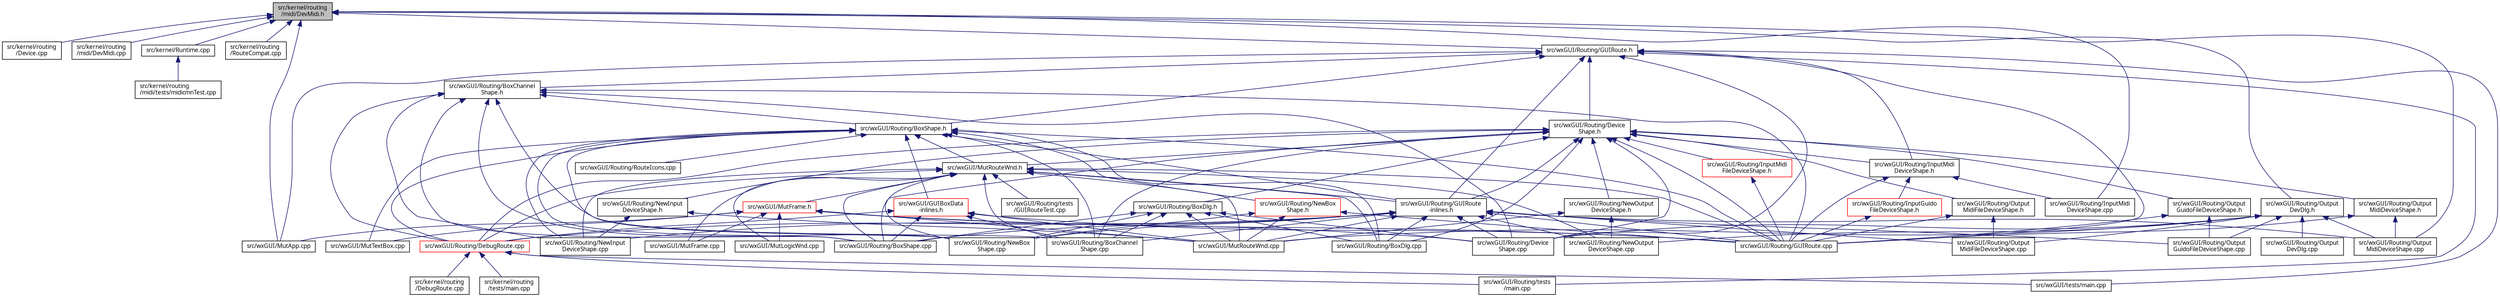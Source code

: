 digraph "src/kernel/routing/midi/DevMidi.h"
{
  edge [fontname="Sans",fontsize="10",labelfontname="Sans",labelfontsize="10"];
  node [fontname="Sans",fontsize="10",shape=record];
  Node53 [label="src/kernel/routing\l/midi/DevMidi.h",height=0.2,width=0.4,color="black", fillcolor="grey75", style="filled", fontcolor="black"];
  Node53 -> Node54 [dir="back",color="midnightblue",fontsize="10",style="solid",fontname="Sans"];
  Node54 [label="src/kernel/routing\l/Device.cpp",height=0.2,width=0.4,color="black", fillcolor="white", style="filled",URL="$d2/dc0/Device_8cpp.html",tooltip="Devices for routing. "];
  Node53 -> Node55 [dir="back",color="midnightblue",fontsize="10",style="solid",fontname="Sans"];
  Node55 [label="src/kernel/routing\l/midi/DevMidi.cpp",height=0.2,width=0.4,color="black", fillcolor="white", style="filled",URL="$df/d8f/DevMidi_8cpp.html",tooltip="Midi Port IO (Mutabor layer) "];
  Node53 -> Node56 [dir="back",color="midnightblue",fontsize="10",style="solid",fontname="Sans"];
  Node56 [label="src/kernel/Runtime.cpp",height=0.2,width=0.4,color="black", fillcolor="white", style="filled",URL="$db/d80/Runtime_8cpp.html"];
  Node56 -> Node57 [dir="back",color="midnightblue",fontsize="10",style="solid",fontname="Sans"];
  Node57 [label="src/kernel/routing\l/midi/tests/midicmnTest.cpp",height=0.2,width=0.4,color="black", fillcolor="white", style="filled",URL="$d8/d59/midicmnTest_8cpp.html"];
  Node53 -> Node58 [dir="back",color="midnightblue",fontsize="10",style="solid",fontname="Sans"];
  Node58 [label="src/kernel/routing\l/RouteCompat.cpp",height=0.2,width=0.4,color="black", fillcolor="white", style="filled",URL="$dd/db8/RouteCompat_8cpp.html",tooltip="Routing. "];
  Node53 -> Node59 [dir="back",color="midnightblue",fontsize="10",style="solid",fontname="Sans"];
  Node59 [label="src/wxGUI/Routing/GUIRoute.h",height=0.2,width=0.4,color="black", fillcolor="white", style="filled",URL="$d6/dfa/GUIRoute_8h.html"];
  Node59 -> Node60 [dir="back",color="midnightblue",fontsize="10",style="solid",fontname="Sans"];
  Node60 [label="src/wxGUI/Routing/Device\lShape.h",height=0.2,width=0.4,color="black", fillcolor="white", style="filled",URL="$d9/d4d/DeviceShape_8h.html",tooltip="Device shape base class for route window. "];
  Node60 -> Node61 [dir="back",color="midnightblue",fontsize="10",style="solid",fontname="Sans"];
  Node61 [label="src/wxGUI/MutRouteWnd.h",height=0.2,width=0.4,color="black", fillcolor="white", style="filled",URL="$d3/dd7/MutRouteWnd_8h.html"];
  Node61 -> Node62 [dir="back",color="midnightblue",fontsize="10",style="solid",fontname="Sans"];
  Node62 [label="src/wxGUI/MutFrame.h",height=0.2,width=0.4,color="red", fillcolor="white", style="filled",URL="$dd/db5/MutFrame_8h.html"];
  Node62 -> Node67 [dir="back",color="midnightblue",fontsize="10",style="solid",fontname="Sans"];
  Node67 [label="src/wxGUI/MutApp.cpp",height=0.2,width=0.4,color="black", fillcolor="white", style="filled",URL="$d5/d1c/MutApp_8cpp.html",tooltip="Mutabor Application. "];
  Node62 -> Node73 [dir="back",color="midnightblue",fontsize="10",style="solid",fontname="Sans"];
  Node73 [label="src/wxGUI/MutFrame.cpp",height=0.2,width=0.4,color="black", fillcolor="white", style="filled",URL="$dc/df3/MutFrame_8cpp.html",tooltip="Mutabor Frame. "];
  Node62 -> Node80 [dir="back",color="midnightblue",fontsize="10",style="solid",fontname="Sans"];
  Node80 [label="src/wxGUI/MutLogicWnd.cpp",height=0.2,width=0.4,color="black", fillcolor="white", style="filled",URL="$df/d11/MutLogicWnd_8cpp.html",tooltip="Logic window. "];
  Node62 -> Node74 [dir="back",color="midnightblue",fontsize="10",style="solid",fontname="Sans"];
  Node74 [label="src/wxGUI/MutRouteWnd.cpp",height=0.2,width=0.4,color="black", fillcolor="white", style="filled",URL="$dc/def/MutRouteWnd_8cpp.html",tooltip="Routing window. "];
  Node62 -> Node81 [dir="back",color="midnightblue",fontsize="10",style="solid",fontname="Sans"];
  Node81 [label="src/wxGUI/MutTextBox.cpp",height=0.2,width=0.4,color="black", fillcolor="white", style="filled",URL="$df/d3c/MutTextBox_8cpp.html",tooltip="Textbox for Lists. "];
  Node62 -> Node82 [dir="back",color="midnightblue",fontsize="10",style="solid",fontname="Sans"];
  Node82 [label="src/wxGUI/Routing/Device\lShape.cpp",height=0.2,width=0.4,color="black", fillcolor="white", style="filled",URL="$d9/d94/DeviceShape_8cpp.html",tooltip="Device shape base class for route window. "];
  Node62 -> Node76 [dir="back",color="midnightblue",fontsize="10",style="solid",fontname="Sans"];
  Node76 [label="src/wxGUI/Routing/GUIRoute.cpp",height=0.2,width=0.4,color="black", fillcolor="white", style="filled",URL="$d4/dee/GUIRoute_8cpp.html"];
  Node61 -> Node73 [dir="back",color="midnightblue",fontsize="10",style="solid",fontname="Sans"];
  Node61 -> Node80 [dir="back",color="midnightblue",fontsize="10",style="solid",fontname="Sans"];
  Node61 -> Node74 [dir="back",color="midnightblue",fontsize="10",style="solid",fontname="Sans"];
  Node61 -> Node83 [dir="back",color="midnightblue",fontsize="10",style="solid",fontname="Sans"];
  Node83 [label="src/wxGUI/Routing/GUIRoute\l-inlines.h",height=0.2,width=0.4,color="black", fillcolor="white", style="filled",URL="$d2/d73/GUIRoute-inlines_8h.html"];
  Node83 -> Node74 [dir="back",color="midnightblue",fontsize="10",style="solid",fontname="Sans"];
  Node83 -> Node84 [dir="back",color="midnightblue",fontsize="10",style="solid",fontname="Sans"];
  Node84 [label="src/wxGUI/Routing/BoxChannel\lShape.cpp",height=0.2,width=0.4,color="black", fillcolor="white", style="filled",URL="$d9/d24/BoxChannelShape_8cpp.html",tooltip="Box shape for route window. "];
  Node83 -> Node85 [dir="back",color="midnightblue",fontsize="10",style="solid",fontname="Sans"];
  Node85 [label="src/wxGUI/Routing/BoxDlg.cpp",height=0.2,width=0.4,color="black", fillcolor="white", style="filled",URL="$d3/d2a/BoxDlg_8cpp.html",tooltip="Box dialog. "];
  Node83 -> Node86 [dir="back",color="midnightblue",fontsize="10",style="solid",fontname="Sans"];
  Node86 [label="src/wxGUI/Routing/BoxShape.cpp",height=0.2,width=0.4,color="black", fillcolor="white", style="filled",URL="$d8/db4/BoxShape_8cpp.html",tooltip="Box shape for route window. "];
  Node83 -> Node87 [dir="back",color="midnightblue",fontsize="10",style="solid",fontname="Sans"];
  Node87 [label="src/wxGUI/Routing/DebugRoute.cpp",height=0.2,width=0.4,color="red", fillcolor="white", style="filled",URL="$dc/de8/wxGUI_2Routing_2DebugRoute_8cpp.html",tooltip="Debug functions for routing system. "];
  Node87 -> Node88 [dir="back",color="midnightblue",fontsize="10",style="solid",fontname="Sans"];
  Node88 [label="src/kernel/routing\l/DebugRoute.cpp",height=0.2,width=0.4,color="black", fillcolor="white", style="filled",URL="$d8/d1c/kernel_2routing_2DebugRoute_8cpp.html"];
  Node87 -> Node89 [dir="back",color="midnightblue",fontsize="10",style="solid",fontname="Sans"];
  Node89 [label="src/kernel/routing\l/tests/main.cpp",height=0.2,width=0.4,color="black", fillcolor="white", style="filled",URL="$d1/de6/kernel_2routing_2tests_2main_8cpp.html"];
  Node87 -> Node91 [dir="back",color="midnightblue",fontsize="10",style="solid",fontname="Sans"];
  Node91 [label="src/wxGUI/Routing/tests\l/main.cpp",height=0.2,width=0.4,color="black", fillcolor="white", style="filled",URL="$da/dee/wxGUI_2Routing_2tests_2main_8cpp.html"];
  Node87 -> Node92 [dir="back",color="midnightblue",fontsize="10",style="solid",fontname="Sans"];
  Node92 [label="src/wxGUI/tests/main.cpp",height=0.2,width=0.4,color="black", fillcolor="white", style="filled",URL="$d9/d27/wxGUI_2tests_2main_8cpp.html"];
  Node83 -> Node82 [dir="back",color="midnightblue",fontsize="10",style="solid",fontname="Sans"];
  Node83 -> Node76 [dir="back",color="midnightblue",fontsize="10",style="solid",fontname="Sans"];
  Node83 -> Node93 [dir="back",color="midnightblue",fontsize="10",style="solid",fontname="Sans"];
  Node93 [label="src/wxGUI/Routing/NewBox\lShape.cpp",height=0.2,width=0.4,color="black", fillcolor="white", style="filled",URL="$d8/dba/NewBoxShape_8cpp.html",tooltip="New box shape for route window. "];
  Node83 -> Node94 [dir="back",color="midnightblue",fontsize="10",style="solid",fontname="Sans"];
  Node94 [label="src/wxGUI/Routing/NewInput\lDeviceShape.cpp",height=0.2,width=0.4,color="black", fillcolor="white", style="filled",URL="$df/d62/NewInputDeviceShape_8cpp.html",tooltip="Devices Basisklassen. "];
  Node83 -> Node95 [dir="back",color="midnightblue",fontsize="10",style="solid",fontname="Sans"];
  Node95 [label="src/wxGUI/Routing/NewOutput\lDeviceShape.cpp",height=0.2,width=0.4,color="black", fillcolor="white", style="filled",URL="$d1/d73/NewOutputDeviceShape_8cpp.html",tooltip="New output device shape for route window. "];
  Node83 -> Node96 [dir="back",color="midnightblue",fontsize="10",style="solid",fontname="Sans"];
  Node96 [label="src/wxGUI/Routing/Output\lGuidoFileDeviceShape.cpp",height=0.2,width=0.4,color="black", fillcolor="white", style="filled",URL="$d3/d21/OutputGuidoFileDeviceShape_8cpp.html",tooltip="Input device shape for reading GUIDO files in the route window. "];
  Node83 -> Node97 [dir="back",color="midnightblue",fontsize="10",style="solid",fontname="Sans"];
  Node97 [label="src/wxGUI/Routing/Output\lMidiDeviceShape.cpp",height=0.2,width=0.4,color="black", fillcolor="white", style="filled",URL="$d6/d68/OutputMidiDeviceShape_8cpp.html",tooltip="MIDI input device shape for route window. "];
  Node83 -> Node98 [dir="back",color="midnightblue",fontsize="10",style="solid",fontname="Sans"];
  Node98 [label="src/wxGUI/Routing/Output\lMidiFileDeviceShape.cpp",height=0.2,width=0.4,color="black", fillcolor="white", style="filled",URL="$d5/d00/OutputMidiFileDeviceShape_8cpp.html",tooltip="Midi fiele input device shape for route window. "];
  Node61 -> Node84 [dir="back",color="midnightblue",fontsize="10",style="solid",fontname="Sans"];
  Node61 -> Node85 [dir="back",color="midnightblue",fontsize="10",style="solid",fontname="Sans"];
  Node61 -> Node86 [dir="back",color="midnightblue",fontsize="10",style="solid",fontname="Sans"];
  Node61 -> Node87 [dir="back",color="midnightblue",fontsize="10",style="solid",fontname="Sans"];
  Node61 -> Node76 [dir="back",color="midnightblue",fontsize="10",style="solid",fontname="Sans"];
  Node61 -> Node93 [dir="back",color="midnightblue",fontsize="10",style="solid",fontname="Sans"];
  Node61 -> Node94 [dir="back",color="midnightblue",fontsize="10",style="solid",fontname="Sans"];
  Node61 -> Node95 [dir="back",color="midnightblue",fontsize="10",style="solid",fontname="Sans"];
  Node61 -> Node99 [dir="back",color="midnightblue",fontsize="10",style="solid",fontname="Sans"];
  Node99 [label="src/wxGUI/Routing/tests\l/GUIRouteTest.cpp",height=0.2,width=0.4,color="black", fillcolor="white", style="filled",URL="$d9/d20/GUIRouteTest_8cpp.html"];
  Node60 -> Node100 [dir="back",color="midnightblue",fontsize="10",style="solid",fontname="Sans"];
  Node100 [label="src/wxGUI/Routing/BoxDlg.h",height=0.2,width=0.4,color="black", fillcolor="white", style="filled",URL="$d9/dd2/BoxDlg_8h.html"];
  Node100 -> Node74 [dir="back",color="midnightblue",fontsize="10",style="solid",fontname="Sans"];
  Node100 -> Node84 [dir="back",color="midnightblue",fontsize="10",style="solid",fontname="Sans"];
  Node100 -> Node85 [dir="back",color="midnightblue",fontsize="10",style="solid",fontname="Sans"];
  Node100 -> Node86 [dir="back",color="midnightblue",fontsize="10",style="solid",fontname="Sans"];
  Node100 -> Node82 [dir="back",color="midnightblue",fontsize="10",style="solid",fontname="Sans"];
  Node100 -> Node93 [dir="back",color="midnightblue",fontsize="10",style="solid",fontname="Sans"];
  Node60 -> Node101 [dir="back",color="midnightblue",fontsize="10",style="solid",fontname="Sans"];
  Node101 [label="src/wxGUI/Routing/NewInput\lDeviceShape.h",height=0.2,width=0.4,color="black", fillcolor="white", style="filled",URL="$d5/dba/NewInputDeviceShape_8h.html",tooltip="New input device shape for route window. "];
  Node101 -> Node74 [dir="back",color="midnightblue",fontsize="10",style="solid",fontname="Sans"];
  Node101 -> Node94 [dir="back",color="midnightblue",fontsize="10",style="solid",fontname="Sans"];
  Node60 -> Node102 [dir="back",color="midnightblue",fontsize="10",style="solid",fontname="Sans"];
  Node102 [label="src/wxGUI/Routing/NewOutput\lDeviceShape.h",height=0.2,width=0.4,color="black", fillcolor="white", style="filled",URL="$df/d7b/NewOutputDeviceShape_8h.html",tooltip="New output device shape for route window. "];
  Node102 -> Node74 [dir="back",color="midnightblue",fontsize="10",style="solid",fontname="Sans"];
  Node102 -> Node95 [dir="back",color="midnightblue",fontsize="10",style="solid",fontname="Sans"];
  Node60 -> Node83 [dir="back",color="midnightblue",fontsize="10",style="solid",fontname="Sans"];
  Node60 -> Node84 [dir="back",color="midnightblue",fontsize="10",style="solid",fontname="Sans"];
  Node60 -> Node85 [dir="back",color="midnightblue",fontsize="10",style="solid",fontname="Sans"];
  Node60 -> Node86 [dir="back",color="midnightblue",fontsize="10",style="solid",fontname="Sans"];
  Node60 -> Node87 [dir="back",color="midnightblue",fontsize="10",style="solid",fontname="Sans"];
  Node60 -> Node82 [dir="back",color="midnightblue",fontsize="10",style="solid",fontname="Sans"];
  Node60 -> Node76 [dir="back",color="midnightblue",fontsize="10",style="solid",fontname="Sans"];
  Node60 -> Node103 [dir="back",color="midnightblue",fontsize="10",style="solid",fontname="Sans"];
  Node103 [label="src/wxGUI/Routing/Output\lMidiDeviceShape.h",height=0.2,width=0.4,color="black", fillcolor="white", style="filled",URL="$d8/dcb/OutputMidiDeviceShape_8h.html",tooltip="MIDI output device shape for route window. "];
  Node103 -> Node76 [dir="back",color="midnightblue",fontsize="10",style="solid",fontname="Sans"];
  Node103 -> Node97 [dir="back",color="midnightblue",fontsize="10",style="solid",fontname="Sans"];
  Node60 -> Node104 [dir="back",color="midnightblue",fontsize="10",style="solid",fontname="Sans"];
  Node104 [label="src/wxGUI/Routing/Output\lMidiFileDeviceShape.h",height=0.2,width=0.4,color="black", fillcolor="white", style="filled",URL="$d4/de8/OutputMidiFileDeviceShape_8h.html",tooltip="MIDI file input device shape. "];
  Node104 -> Node76 [dir="back",color="midnightblue",fontsize="10",style="solid",fontname="Sans"];
  Node104 -> Node98 [dir="back",color="midnightblue",fontsize="10",style="solid",fontname="Sans"];
  Node60 -> Node105 [dir="back",color="midnightblue",fontsize="10",style="solid",fontname="Sans"];
  Node105 [label="src/wxGUI/Routing/Output\lGuidoFileDeviceShape.h",height=0.2,width=0.4,color="black", fillcolor="white", style="filled",URL="$db/d77/OutputGuidoFileDeviceShape_8h.html",tooltip="Devices Basisklassen. "];
  Node105 -> Node76 [dir="back",color="midnightblue",fontsize="10",style="solid",fontname="Sans"];
  Node105 -> Node96 [dir="back",color="midnightblue",fontsize="10",style="solid",fontname="Sans"];
  Node60 -> Node106 [dir="back",color="midnightblue",fontsize="10",style="solid",fontname="Sans"];
  Node106 [label="src/wxGUI/Routing/InputMidi\lDeviceShape.h",height=0.2,width=0.4,color="black", fillcolor="white", style="filled",URL="$d3/d5e/InputMidiDeviceShape_8h.html",tooltip="MIDI input device shape for route window. "];
  Node106 -> Node76 [dir="back",color="midnightblue",fontsize="10",style="solid",fontname="Sans"];
  Node106 -> Node107 [dir="back",color="midnightblue",fontsize="10",style="solid",fontname="Sans"];
  Node107 [label="src/wxGUI/Routing/InputGuido\lFileDeviceShape.h",height=0.2,width=0.4,color="red", fillcolor="white", style="filled",URL="$d9/d0d/InputGuidoFileDeviceShape_8h.html",tooltip="Guido/Salieri file input device class. "];
  Node107 -> Node76 [dir="back",color="midnightblue",fontsize="10",style="solid",fontname="Sans"];
  Node106 -> Node109 [dir="back",color="midnightblue",fontsize="10",style="solid",fontname="Sans"];
  Node109 [label="src/wxGUI/Routing/InputMidi\lDeviceShape.cpp",height=0.2,width=0.4,color="black", fillcolor="white", style="filled",URL="$d1/d14/InputMidiDeviceShape_8cpp.html",tooltip="MIDI input device shape for route window. "];
  Node60 -> Node110 [dir="back",color="midnightblue",fontsize="10",style="solid",fontname="Sans"];
  Node110 [label="src/wxGUI/Routing/InputMidi\lFileDeviceShape.h",height=0.2,width=0.4,color="red", fillcolor="white", style="filled",URL="$d1/da8/InputMidiFileDeviceShape_8h.html",tooltip="MIDI file input device shape. "];
  Node110 -> Node76 [dir="back",color="midnightblue",fontsize="10",style="solid",fontname="Sans"];
  Node59 -> Node112 [dir="back",color="midnightblue",fontsize="10",style="solid",fontname="Sans"];
  Node112 [label="src/wxGUI/Routing/BoxShape.h",height=0.2,width=0.4,color="black", fillcolor="white", style="filled",URL="$d9/d49/BoxShape_8h.html",tooltip="Box shape for route window. "];
  Node112 -> Node61 [dir="back",color="midnightblue",fontsize="10",style="solid",fontname="Sans"];
  Node112 -> Node113 [dir="back",color="midnightblue",fontsize="10",style="solid",fontname="Sans"];
  Node113 [label="src/wxGUI/GUIBoxData\l-inlines.h",height=0.2,width=0.4,color="red", fillcolor="white", style="filled",URL="$d5/d12/GUIBoxData-inlines_8h.html"];
  Node113 -> Node74 [dir="back",color="midnightblue",fontsize="10",style="solid",fontname="Sans"];
  Node113 -> Node84 [dir="back",color="midnightblue",fontsize="10",style="solid",fontname="Sans"];
  Node113 -> Node86 [dir="back",color="midnightblue",fontsize="10",style="solid",fontname="Sans"];
  Node113 -> Node87 [dir="back",color="midnightblue",fontsize="10",style="solid",fontname="Sans"];
  Node113 -> Node76 [dir="back",color="midnightblue",fontsize="10",style="solid",fontname="Sans"];
  Node112 -> Node114 [dir="back",color="midnightblue",fontsize="10",style="solid",fontname="Sans"];
  Node114 [label="src/wxGUI/Routing/NewBox\lShape.h",height=0.2,width=0.4,color="red", fillcolor="white", style="filled",URL="$d4/dcc/NewBoxShape_8h.html",tooltip="New box shape for route window. "];
  Node114 -> Node74 [dir="back",color="midnightblue",fontsize="10",style="solid",fontname="Sans"];
  Node114 -> Node76 [dir="back",color="midnightblue",fontsize="10",style="solid",fontname="Sans"];
  Node114 -> Node93 [dir="back",color="midnightblue",fontsize="10",style="solid",fontname="Sans"];
  Node112 -> Node83 [dir="back",color="midnightblue",fontsize="10",style="solid",fontname="Sans"];
  Node112 -> Node81 [dir="back",color="midnightblue",fontsize="10",style="solid",fontname="Sans"];
  Node112 -> Node84 [dir="back",color="midnightblue",fontsize="10",style="solid",fontname="Sans"];
  Node112 -> Node85 [dir="back",color="midnightblue",fontsize="10",style="solid",fontname="Sans"];
  Node112 -> Node86 [dir="back",color="midnightblue",fontsize="10",style="solid",fontname="Sans"];
  Node112 -> Node87 [dir="back",color="midnightblue",fontsize="10",style="solid",fontname="Sans"];
  Node112 -> Node76 [dir="back",color="midnightblue",fontsize="10",style="solid",fontname="Sans"];
  Node112 -> Node93 [dir="back",color="midnightblue",fontsize="10",style="solid",fontname="Sans"];
  Node112 -> Node94 [dir="back",color="midnightblue",fontsize="10",style="solid",fontname="Sans"];
  Node112 -> Node77 [dir="back",color="midnightblue",fontsize="10",style="solid",fontname="Sans"];
  Node77 [label="src/wxGUI/Routing/RouteIcons.cpp",height=0.2,width=0.4,color="black", fillcolor="white", style="filled",URL="$d1/d28/RouteIcons_8cpp.html",tooltip="Devices base classes. "];
  Node59 -> Node115 [dir="back",color="midnightblue",fontsize="10",style="solid",fontname="Sans"];
  Node115 [label="src/wxGUI/Routing/BoxChannel\lShape.h",height=0.2,width=0.4,color="black", fillcolor="white", style="filled",URL="$d6/d68/BoxChannelShape_8h.html",tooltip="Box shape for route window. "];
  Node115 -> Node112 [dir="back",color="midnightblue",fontsize="10",style="solid",fontname="Sans"];
  Node115 -> Node84 [dir="back",color="midnightblue",fontsize="10",style="solid",fontname="Sans"];
  Node115 -> Node86 [dir="back",color="midnightblue",fontsize="10",style="solid",fontname="Sans"];
  Node115 -> Node87 [dir="back",color="midnightblue",fontsize="10",style="solid",fontname="Sans"];
  Node115 -> Node82 [dir="back",color="midnightblue",fontsize="10",style="solid",fontname="Sans"];
  Node115 -> Node76 [dir="back",color="midnightblue",fontsize="10",style="solid",fontname="Sans"];
  Node115 -> Node93 [dir="back",color="midnightblue",fontsize="10",style="solid",fontname="Sans"];
  Node115 -> Node94 [dir="back",color="midnightblue",fontsize="10",style="solid",fontname="Sans"];
  Node59 -> Node67 [dir="back",color="midnightblue",fontsize="10",style="solid",fontname="Sans"];
  Node59 -> Node83 [dir="back",color="midnightblue",fontsize="10",style="solid",fontname="Sans"];
  Node59 -> Node82 [dir="back",color="midnightblue",fontsize="10",style="solid",fontname="Sans"];
  Node59 -> Node76 [dir="back",color="midnightblue",fontsize="10",style="solid",fontname="Sans"];
  Node59 -> Node106 [dir="back",color="midnightblue",fontsize="10",style="solid",fontname="Sans"];
  Node59 -> Node91 [dir="back",color="midnightblue",fontsize="10",style="solid",fontname="Sans"];
  Node59 -> Node92 [dir="back",color="midnightblue",fontsize="10",style="solid",fontname="Sans"];
  Node53 -> Node67 [dir="back",color="midnightblue",fontsize="10",style="solid",fontname="Sans"];
  Node53 -> Node116 [dir="back",color="midnightblue",fontsize="10",style="solid",fontname="Sans"];
  Node116 [label="src/wxGUI/Routing/Output\lDevDlg.h",height=0.2,width=0.4,color="black", fillcolor="white", style="filled",URL="$de/d50/OutputDevDlg_8h.html"];
  Node116 -> Node74 [dir="back",color="midnightblue",fontsize="10",style="solid",fontname="Sans"];
  Node116 -> Node82 [dir="back",color="midnightblue",fontsize="10",style="solid",fontname="Sans"];
  Node116 -> Node95 [dir="back",color="midnightblue",fontsize="10",style="solid",fontname="Sans"];
  Node116 -> Node117 [dir="back",color="midnightblue",fontsize="10",style="solid",fontname="Sans"];
  Node117 [label="src/wxGUI/Routing/Output\lDevDlg.cpp",height=0.2,width=0.4,color="black", fillcolor="white", style="filled",URL="$da/dd8/OutputDevDlg_8cpp.html",tooltip="MIDI input device shape for route window. "];
  Node116 -> Node96 [dir="back",color="midnightblue",fontsize="10",style="solid",fontname="Sans"];
  Node116 -> Node97 [dir="back",color="midnightblue",fontsize="10",style="solid",fontname="Sans"];
  Node116 -> Node98 [dir="back",color="midnightblue",fontsize="10",style="solid",fontname="Sans"];
  Node53 -> Node109 [dir="back",color="midnightblue",fontsize="10",style="solid",fontname="Sans"];
  Node53 -> Node97 [dir="back",color="midnightblue",fontsize="10",style="solid",fontname="Sans"];
}
